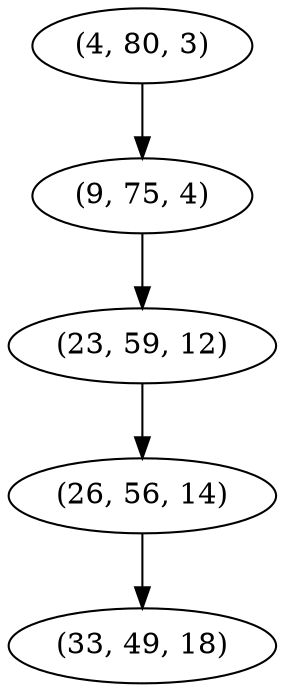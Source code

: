 digraph tree {
    "(4, 80, 3)";
    "(9, 75, 4)";
    "(23, 59, 12)";
    "(26, 56, 14)";
    "(33, 49, 18)";
    "(4, 80, 3)" -> "(9, 75, 4)";
    "(9, 75, 4)" -> "(23, 59, 12)";
    "(23, 59, 12)" -> "(26, 56, 14)";
    "(26, 56, 14)" -> "(33, 49, 18)";
}
